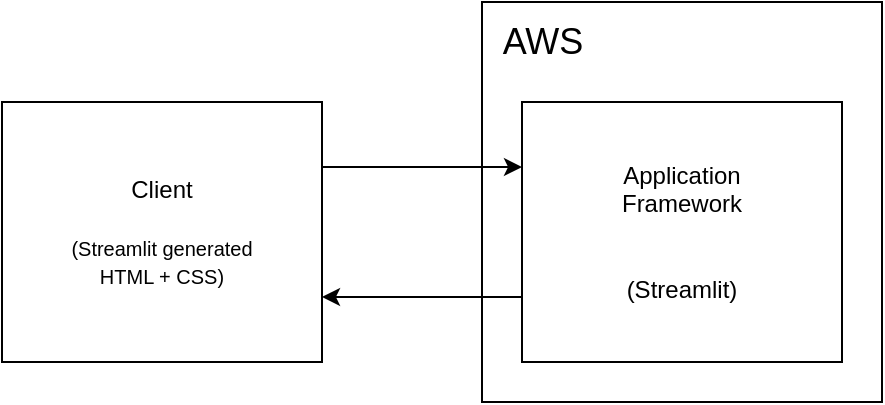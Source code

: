 <mxfile version="13.5.1" type="github">
  <diagram id="S--r0rCahtqjIh3wsLop" name="Page-1">
    <mxGraphModel dx="584" dy="454" grid="1" gridSize="10" guides="1" tooltips="1" connect="1" arrows="1" fold="1" page="1" pageScale="1" pageWidth="850" pageHeight="1100" math="0" shadow="0">
      <root>
        <mxCell id="0" />
        <mxCell id="1" parent="0" />
        <mxCell id="9EJtn_C2GVnp_4WDPb4I-4" value="" style="rounded=0;whiteSpace=wrap;html=1;align=left;" vertex="1" parent="1">
          <mxGeometry x="520" y="240" width="200" height="200" as="geometry" />
        </mxCell>
        <mxCell id="9EJtn_C2GVnp_4WDPb4I-3" value="&lt;font style=&quot;font-size: 18px&quot;&gt;AWS&lt;/font&gt;" style="text;html=1;align=center;verticalAlign=middle;resizable=0;points=[];autosize=1;" vertex="1" parent="1">
          <mxGeometry x="520" y="250" width="60" height="20" as="geometry" />
        </mxCell>
        <mxCell id="9EJtn_C2GVnp_4WDPb4I-11" style="edgeStyle=orthogonalEdgeStyle;rounded=0;orthogonalLoop=1;jettySize=auto;html=1;exitX=0;exitY=0.75;exitDx=0;exitDy=0;entryX=1;entryY=0.75;entryDx=0;entryDy=0;" edge="1" parent="1" source="9EJtn_C2GVnp_4WDPb4I-5" target="9EJtn_C2GVnp_4WDPb4I-9">
          <mxGeometry relative="1" as="geometry" />
        </mxCell>
        <mxCell id="9EJtn_C2GVnp_4WDPb4I-5" value="Application&lt;br&gt;Framework&lt;br&gt;&lt;br&gt;&lt;br&gt;(Streamlit)" style="rounded=0;whiteSpace=wrap;html=1;align=center;" vertex="1" parent="1">
          <mxGeometry x="540" y="290" width="160" height="130" as="geometry" />
        </mxCell>
        <mxCell id="9EJtn_C2GVnp_4WDPb4I-10" style="edgeStyle=orthogonalEdgeStyle;rounded=0;orthogonalLoop=1;jettySize=auto;html=1;exitX=1;exitY=0.25;exitDx=0;exitDy=0;entryX=0;entryY=0.25;entryDx=0;entryDy=0;" edge="1" parent="1" source="9EJtn_C2GVnp_4WDPb4I-9" target="9EJtn_C2GVnp_4WDPb4I-5">
          <mxGeometry relative="1" as="geometry" />
        </mxCell>
        <mxCell id="9EJtn_C2GVnp_4WDPb4I-9" value="Client&lt;br&gt;&lt;br style=&quot;font-size: 11px&quot;&gt;&lt;font size=&quot;1&quot;&gt;(Streamlit generated&lt;br&gt;HTML + CSS)&lt;/font&gt;" style="rounded=0;whiteSpace=wrap;html=1;align=center;" vertex="1" parent="1">
          <mxGeometry x="280" y="290" width="160" height="130" as="geometry" />
        </mxCell>
      </root>
    </mxGraphModel>
  </diagram>
</mxfile>
